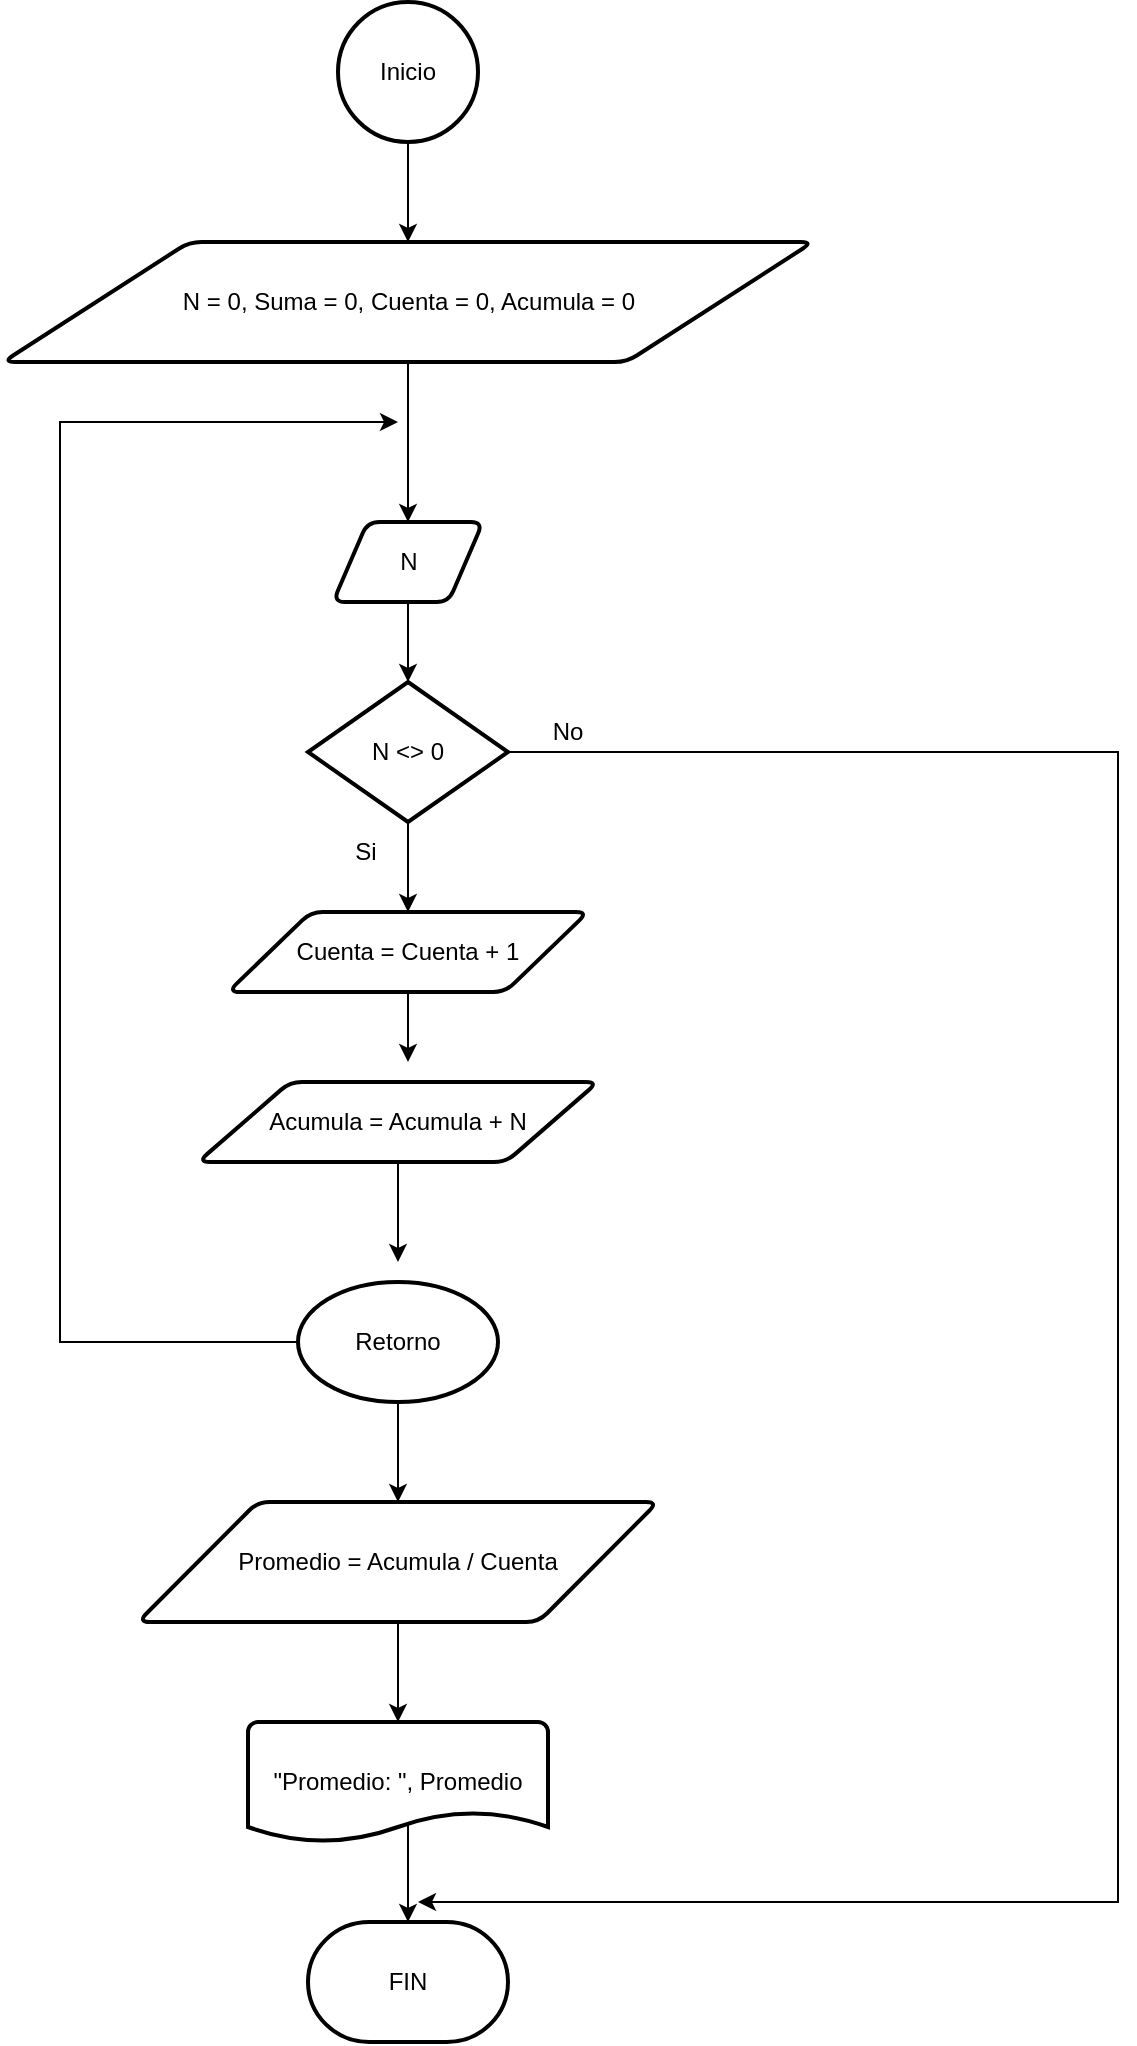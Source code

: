 <mxfile version="22.0.1" type="github">
  <diagram name="Página-1" id="NPonqm1UxqOTIjh20Bxl">
    <mxGraphModel dx="2074" dy="1150" grid="1" gridSize="10" guides="1" tooltips="1" connect="1" arrows="1" fold="1" page="1" pageScale="1" pageWidth="827" pageHeight="1169" math="0" shadow="0">
      <root>
        <mxCell id="0" />
        <mxCell id="1" parent="0" />
        <mxCell id="yKrizdjm1GVxj4F0B59K-1" style="edgeStyle=orthogonalEdgeStyle;rounded=0;orthogonalLoop=1;jettySize=auto;html=1;entryX=0.5;entryY=0;entryDx=0;entryDy=0;" parent="1" source="23UUAxRhC1SxOmLqLjt9-37" target="23UUAxRhC1SxOmLqLjt9-38" edge="1">
          <mxGeometry relative="1" as="geometry" />
        </mxCell>
        <mxCell id="23UUAxRhC1SxOmLqLjt9-37" value="Inicio" style="strokeWidth=2;html=1;shape=mxgraph.flowchart.start_2;whiteSpace=wrap;" parent="1" vertex="1">
          <mxGeometry x="370" y="90" width="70" height="70" as="geometry" />
        </mxCell>
        <mxCell id="23UUAxRhC1SxOmLqLjt9-55" style="edgeStyle=orthogonalEdgeStyle;rounded=0;orthogonalLoop=1;jettySize=auto;html=1;entryX=0.5;entryY=0;entryDx=0;entryDy=0;" parent="1" source="23UUAxRhC1SxOmLqLjt9-38" target="23UUAxRhC1SxOmLqLjt9-40" edge="1">
          <mxGeometry relative="1" as="geometry" />
        </mxCell>
        <mxCell id="23UUAxRhC1SxOmLqLjt9-38" value="N = 0, Suma = 0, Cuenta = 0, Acumula = 0" style="shape=parallelogram;html=1;strokeWidth=2;perimeter=parallelogramPerimeter;whiteSpace=wrap;rounded=1;arcSize=12;size=0.23;" parent="1" vertex="1">
          <mxGeometry x="202.5" y="210" width="405" height="60" as="geometry" />
        </mxCell>
        <mxCell id="23UUAxRhC1SxOmLqLjt9-40" value="N" style="shape=parallelogram;html=1;strokeWidth=2;perimeter=parallelogramPerimeter;whiteSpace=wrap;rounded=1;arcSize=12;size=0.23;" parent="1" vertex="1">
          <mxGeometry x="367.5" y="350" width="75" height="40" as="geometry" />
        </mxCell>
        <mxCell id="23UUAxRhC1SxOmLqLjt9-49" style="edgeStyle=orthogonalEdgeStyle;rounded=0;orthogonalLoop=1;jettySize=auto;html=1;entryX=0.5;entryY=0;entryDx=0;entryDy=0;" parent="1" source="23UUAxRhC1SxOmLqLjt9-41" target="23UUAxRhC1SxOmLqLjt9-42" edge="1">
          <mxGeometry relative="1" as="geometry" />
        </mxCell>
        <mxCell id="23UUAxRhC1SxOmLqLjt9-61" style="edgeStyle=orthogonalEdgeStyle;rounded=0;orthogonalLoop=1;jettySize=auto;html=1;" parent="1" source="23UUAxRhC1SxOmLqLjt9-41" edge="1">
          <mxGeometry relative="1" as="geometry">
            <mxPoint x="410" y="1040" as="targetPoint" />
            <Array as="points">
              <mxPoint x="760" y="465" />
              <mxPoint x="760" y="1040" />
              <mxPoint x="455" y="1040" />
            </Array>
          </mxGeometry>
        </mxCell>
        <mxCell id="23UUAxRhC1SxOmLqLjt9-41" value="N &amp;lt;&amp;gt; 0" style="strokeWidth=2;html=1;shape=mxgraph.flowchart.decision;whiteSpace=wrap;" parent="1" vertex="1">
          <mxGeometry x="355" y="430" width="100" height="70" as="geometry" />
        </mxCell>
        <mxCell id="23UUAxRhC1SxOmLqLjt9-50" style="edgeStyle=orthogonalEdgeStyle;rounded=0;orthogonalLoop=1;jettySize=auto;html=1;" parent="1" source="23UUAxRhC1SxOmLqLjt9-42" edge="1">
          <mxGeometry relative="1" as="geometry">
            <mxPoint x="405" y="620" as="targetPoint" />
          </mxGeometry>
        </mxCell>
        <mxCell id="23UUAxRhC1SxOmLqLjt9-42" value="Cuenta = Cuenta + 1" style="shape=parallelogram;html=1;strokeWidth=2;perimeter=parallelogramPerimeter;whiteSpace=wrap;rounded=1;arcSize=12;size=0.23;" parent="1" vertex="1">
          <mxGeometry x="315" y="545" width="180" height="40" as="geometry" />
        </mxCell>
        <mxCell id="23UUAxRhC1SxOmLqLjt9-52" style="edgeStyle=orthogonalEdgeStyle;rounded=0;orthogonalLoop=1;jettySize=auto;html=1;" parent="1" source="23UUAxRhC1SxOmLqLjt9-44" edge="1">
          <mxGeometry relative="1" as="geometry">
            <mxPoint x="400" y="720" as="targetPoint" />
          </mxGeometry>
        </mxCell>
        <mxCell id="23UUAxRhC1SxOmLqLjt9-44" value="Acumula = Acumula + N" style="shape=parallelogram;html=1;strokeWidth=2;perimeter=parallelogramPerimeter;whiteSpace=wrap;rounded=1;arcSize=12;size=0.23;" parent="1" vertex="1">
          <mxGeometry x="300" y="630" width="200" height="40" as="geometry" />
        </mxCell>
        <mxCell id="23UUAxRhC1SxOmLqLjt9-53" style="edgeStyle=orthogonalEdgeStyle;rounded=0;orthogonalLoop=1;jettySize=auto;html=1;" parent="1" source="23UUAxRhC1SxOmLqLjt9-48" edge="1">
          <mxGeometry relative="1" as="geometry">
            <mxPoint x="400" y="300" as="targetPoint" />
            <Array as="points">
              <mxPoint x="231" y="760" />
            </Array>
          </mxGeometry>
        </mxCell>
        <mxCell id="nOYR1WKM35BD-BRKWeh8-1" style="edgeStyle=orthogonalEdgeStyle;rounded=0;orthogonalLoop=1;jettySize=auto;html=1;entryX=0.5;entryY=0;entryDx=0;entryDy=0;" edge="1" parent="1" source="23UUAxRhC1SxOmLqLjt9-48" target="23UUAxRhC1SxOmLqLjt9-57">
          <mxGeometry relative="1" as="geometry" />
        </mxCell>
        <mxCell id="23UUAxRhC1SxOmLqLjt9-48" value="Retorno" style="strokeWidth=2;html=1;shape=mxgraph.flowchart.start_1;whiteSpace=wrap;" parent="1" vertex="1">
          <mxGeometry x="350" y="730" width="100" height="60" as="geometry" />
        </mxCell>
        <mxCell id="23UUAxRhC1SxOmLqLjt9-51" value="Si" style="text;html=1;strokeColor=none;fillColor=none;align=center;verticalAlign=middle;whiteSpace=wrap;rounded=0;" parent="1" vertex="1">
          <mxGeometry x="354" y="500" width="60" height="30" as="geometry" />
        </mxCell>
        <mxCell id="23UUAxRhC1SxOmLqLjt9-54" style="edgeStyle=orthogonalEdgeStyle;rounded=0;orthogonalLoop=1;jettySize=auto;html=1;entryX=0.5;entryY=0;entryDx=0;entryDy=0;entryPerimeter=0;" parent="1" source="23UUAxRhC1SxOmLqLjt9-40" target="23UUAxRhC1SxOmLqLjt9-41" edge="1">
          <mxGeometry relative="1" as="geometry" />
        </mxCell>
        <mxCell id="23UUAxRhC1SxOmLqLjt9-57" value="Promedio = Acumula / Cuenta" style="shape=parallelogram;html=1;strokeWidth=2;perimeter=parallelogramPerimeter;whiteSpace=wrap;rounded=1;arcSize=12;size=0.23;" parent="1" vertex="1">
          <mxGeometry x="270" y="840" width="260" height="60" as="geometry" />
        </mxCell>
        <mxCell id="23UUAxRhC1SxOmLqLjt9-58" value="&quot;Promedio: &quot;, Promedio" style="strokeWidth=2;html=1;shape=mxgraph.flowchart.document2;whiteSpace=wrap;size=0.25;" parent="1" vertex="1">
          <mxGeometry x="325" y="950" width="150" height="60" as="geometry" />
        </mxCell>
        <mxCell id="23UUAxRhC1SxOmLqLjt9-59" style="edgeStyle=orthogonalEdgeStyle;rounded=0;orthogonalLoop=1;jettySize=auto;html=1;entryX=0.5;entryY=0;entryDx=0;entryDy=0;entryPerimeter=0;" parent="1" source="23UUAxRhC1SxOmLqLjt9-57" target="23UUAxRhC1SxOmLqLjt9-58" edge="1">
          <mxGeometry relative="1" as="geometry" />
        </mxCell>
        <mxCell id="23UUAxRhC1SxOmLqLjt9-60" value="FIN" style="strokeWidth=2;html=1;shape=mxgraph.flowchart.terminator;whiteSpace=wrap;" parent="1" vertex="1">
          <mxGeometry x="355" y="1050" width="100" height="60" as="geometry" />
        </mxCell>
        <mxCell id="23UUAxRhC1SxOmLqLjt9-62" value="No" style="text;html=1;strokeColor=none;fillColor=none;align=center;verticalAlign=middle;whiteSpace=wrap;rounded=0;" parent="1" vertex="1">
          <mxGeometry x="455" y="440" width="60" height="30" as="geometry" />
        </mxCell>
        <mxCell id="23UUAxRhC1SxOmLqLjt9-64" style="edgeStyle=orthogonalEdgeStyle;rounded=0;orthogonalLoop=1;jettySize=auto;html=1;entryX=0.5;entryY=0;entryDx=0;entryDy=0;entryPerimeter=0;exitX=0.52;exitY=0.85;exitDx=0;exitDy=0;exitPerimeter=0;" parent="1" source="23UUAxRhC1SxOmLqLjt9-58" target="23UUAxRhC1SxOmLqLjt9-60" edge="1">
          <mxGeometry relative="1" as="geometry">
            <Array as="points">
              <mxPoint x="405" y="1001" />
            </Array>
          </mxGeometry>
        </mxCell>
      </root>
    </mxGraphModel>
  </diagram>
</mxfile>
